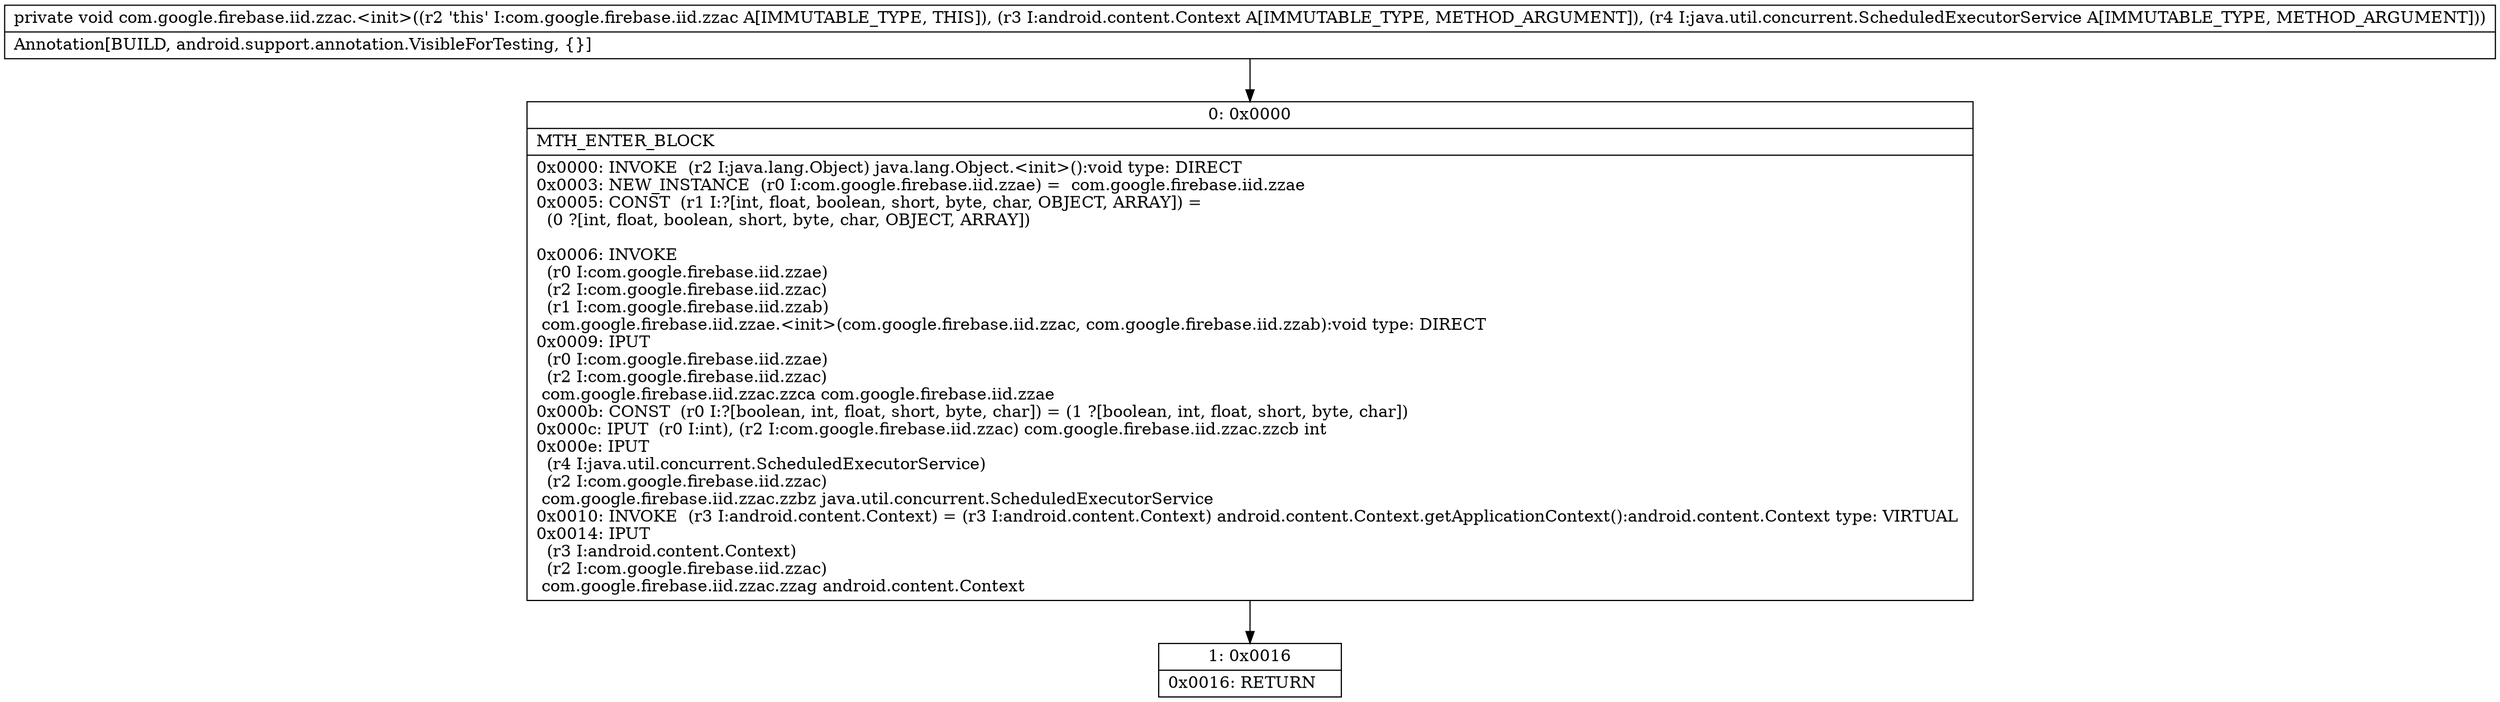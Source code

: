 digraph "CFG forcom.google.firebase.iid.zzac.\<init\>(Landroid\/content\/Context;Ljava\/util\/concurrent\/ScheduledExecutorService;)V" {
Node_0 [shape=record,label="{0\:\ 0x0000|MTH_ENTER_BLOCK\l|0x0000: INVOKE  (r2 I:java.lang.Object) java.lang.Object.\<init\>():void type: DIRECT \l0x0003: NEW_INSTANCE  (r0 I:com.google.firebase.iid.zzae) =  com.google.firebase.iid.zzae \l0x0005: CONST  (r1 I:?[int, float, boolean, short, byte, char, OBJECT, ARRAY]) = \l  (0 ?[int, float, boolean, short, byte, char, OBJECT, ARRAY])\l \l0x0006: INVOKE  \l  (r0 I:com.google.firebase.iid.zzae)\l  (r2 I:com.google.firebase.iid.zzac)\l  (r1 I:com.google.firebase.iid.zzab)\l com.google.firebase.iid.zzae.\<init\>(com.google.firebase.iid.zzac, com.google.firebase.iid.zzab):void type: DIRECT \l0x0009: IPUT  \l  (r0 I:com.google.firebase.iid.zzae)\l  (r2 I:com.google.firebase.iid.zzac)\l com.google.firebase.iid.zzac.zzca com.google.firebase.iid.zzae \l0x000b: CONST  (r0 I:?[boolean, int, float, short, byte, char]) = (1 ?[boolean, int, float, short, byte, char]) \l0x000c: IPUT  (r0 I:int), (r2 I:com.google.firebase.iid.zzac) com.google.firebase.iid.zzac.zzcb int \l0x000e: IPUT  \l  (r4 I:java.util.concurrent.ScheduledExecutorService)\l  (r2 I:com.google.firebase.iid.zzac)\l com.google.firebase.iid.zzac.zzbz java.util.concurrent.ScheduledExecutorService \l0x0010: INVOKE  (r3 I:android.content.Context) = (r3 I:android.content.Context) android.content.Context.getApplicationContext():android.content.Context type: VIRTUAL \l0x0014: IPUT  \l  (r3 I:android.content.Context)\l  (r2 I:com.google.firebase.iid.zzac)\l com.google.firebase.iid.zzac.zzag android.content.Context \l}"];
Node_1 [shape=record,label="{1\:\ 0x0016|0x0016: RETURN   \l}"];
MethodNode[shape=record,label="{private void com.google.firebase.iid.zzac.\<init\>((r2 'this' I:com.google.firebase.iid.zzac A[IMMUTABLE_TYPE, THIS]), (r3 I:android.content.Context A[IMMUTABLE_TYPE, METHOD_ARGUMENT]), (r4 I:java.util.concurrent.ScheduledExecutorService A[IMMUTABLE_TYPE, METHOD_ARGUMENT]))  | Annotation[BUILD, android.support.annotation.VisibleForTesting, \{\}]\l}"];
MethodNode -> Node_0;
Node_0 -> Node_1;
}

